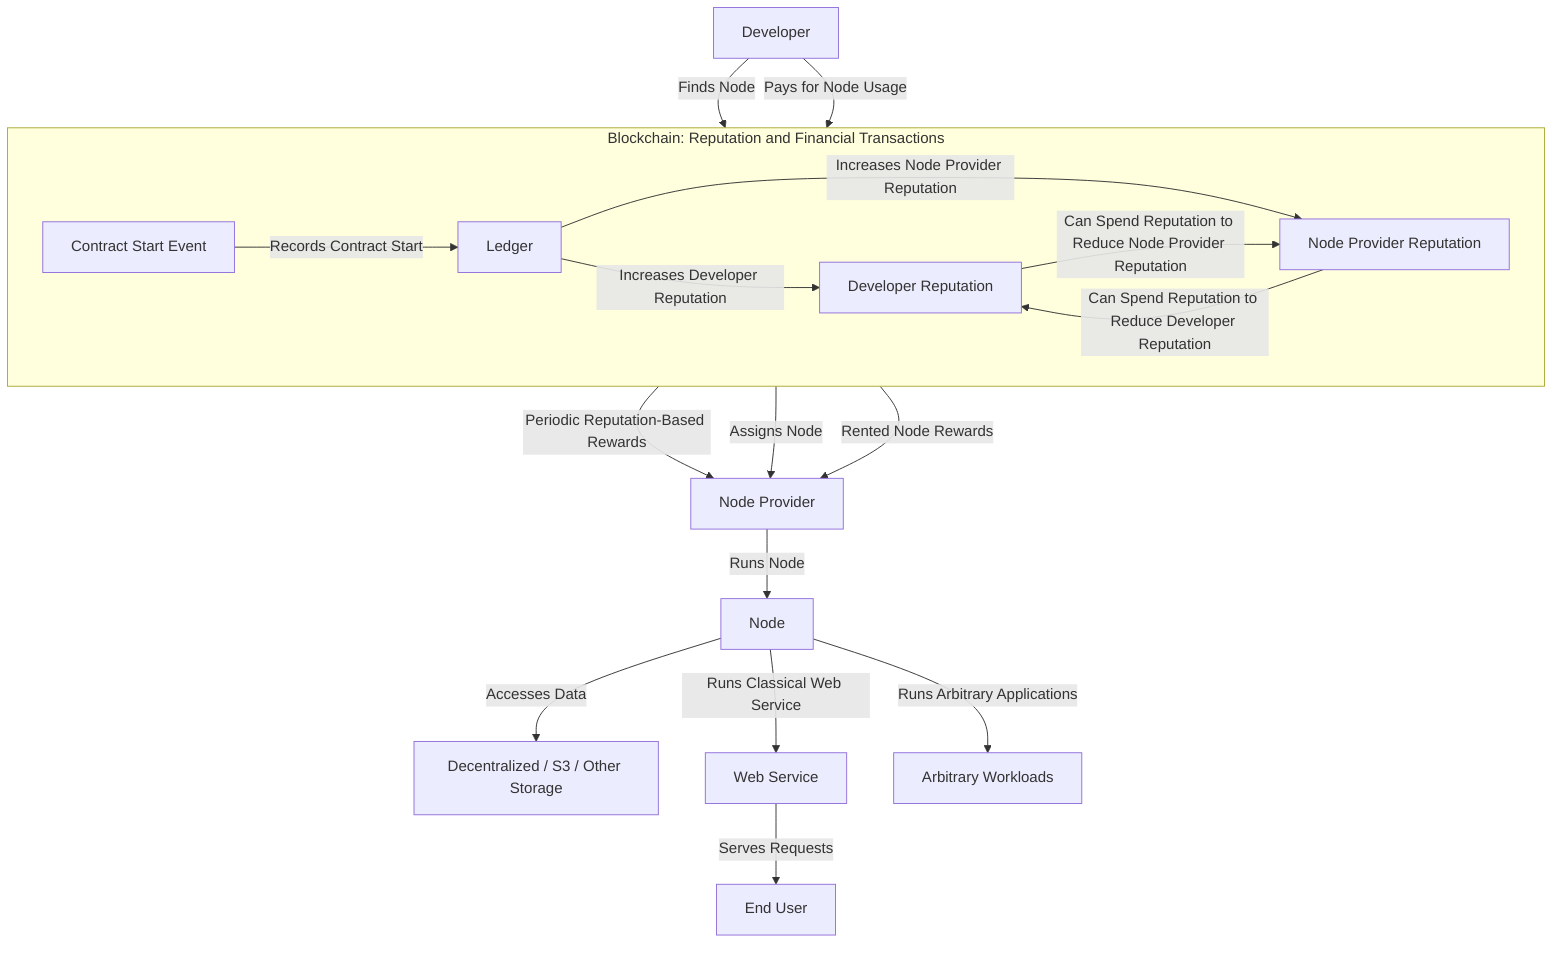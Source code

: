 graph TB
  D["Developer"] -- "Finds Node" --> BC["Blockchain"]
  D -- "Pays for Node Usage" --> BC
  NP["Node Provider"] -- "Runs Node" --> N["Node"]
  N -- "Accesses Data" --> DS["Decentralized / S3 / Other Storage"]
  N -- "Runs Classical Web Service" --> WS["Web Service"]
  N -- "Runs Arbitrary Applications" --> WL["Arbitrary Workloads"]
  WS -- "Serves Requests" --> EU["End User"]

  subgraph BC["Blockchain: Reputation and Financial Transactions"]
    LE["Contract Start Event"] -- "Records Contract Start" --> Ledger
    Ledger -- "Increases Developer Reputation" --> DREP["Developer Reputation"]
    Ledger -- "Increases Node Provider Reputation" --> NREP["Node Provider Reputation"]
    DREP -- "Can Spend Reputation to Reduce Node Provider Reputation" --> NREP
    NREP -- "Can Spend Reputation to Reduce Developer Reputation" --> DREP
  end

  BC -- "Periodic Reputation-Based Rewards" --> NP
  BC -- "Assigns Node" --> NP
  BC -- "Rented Node Rewards" --> NP